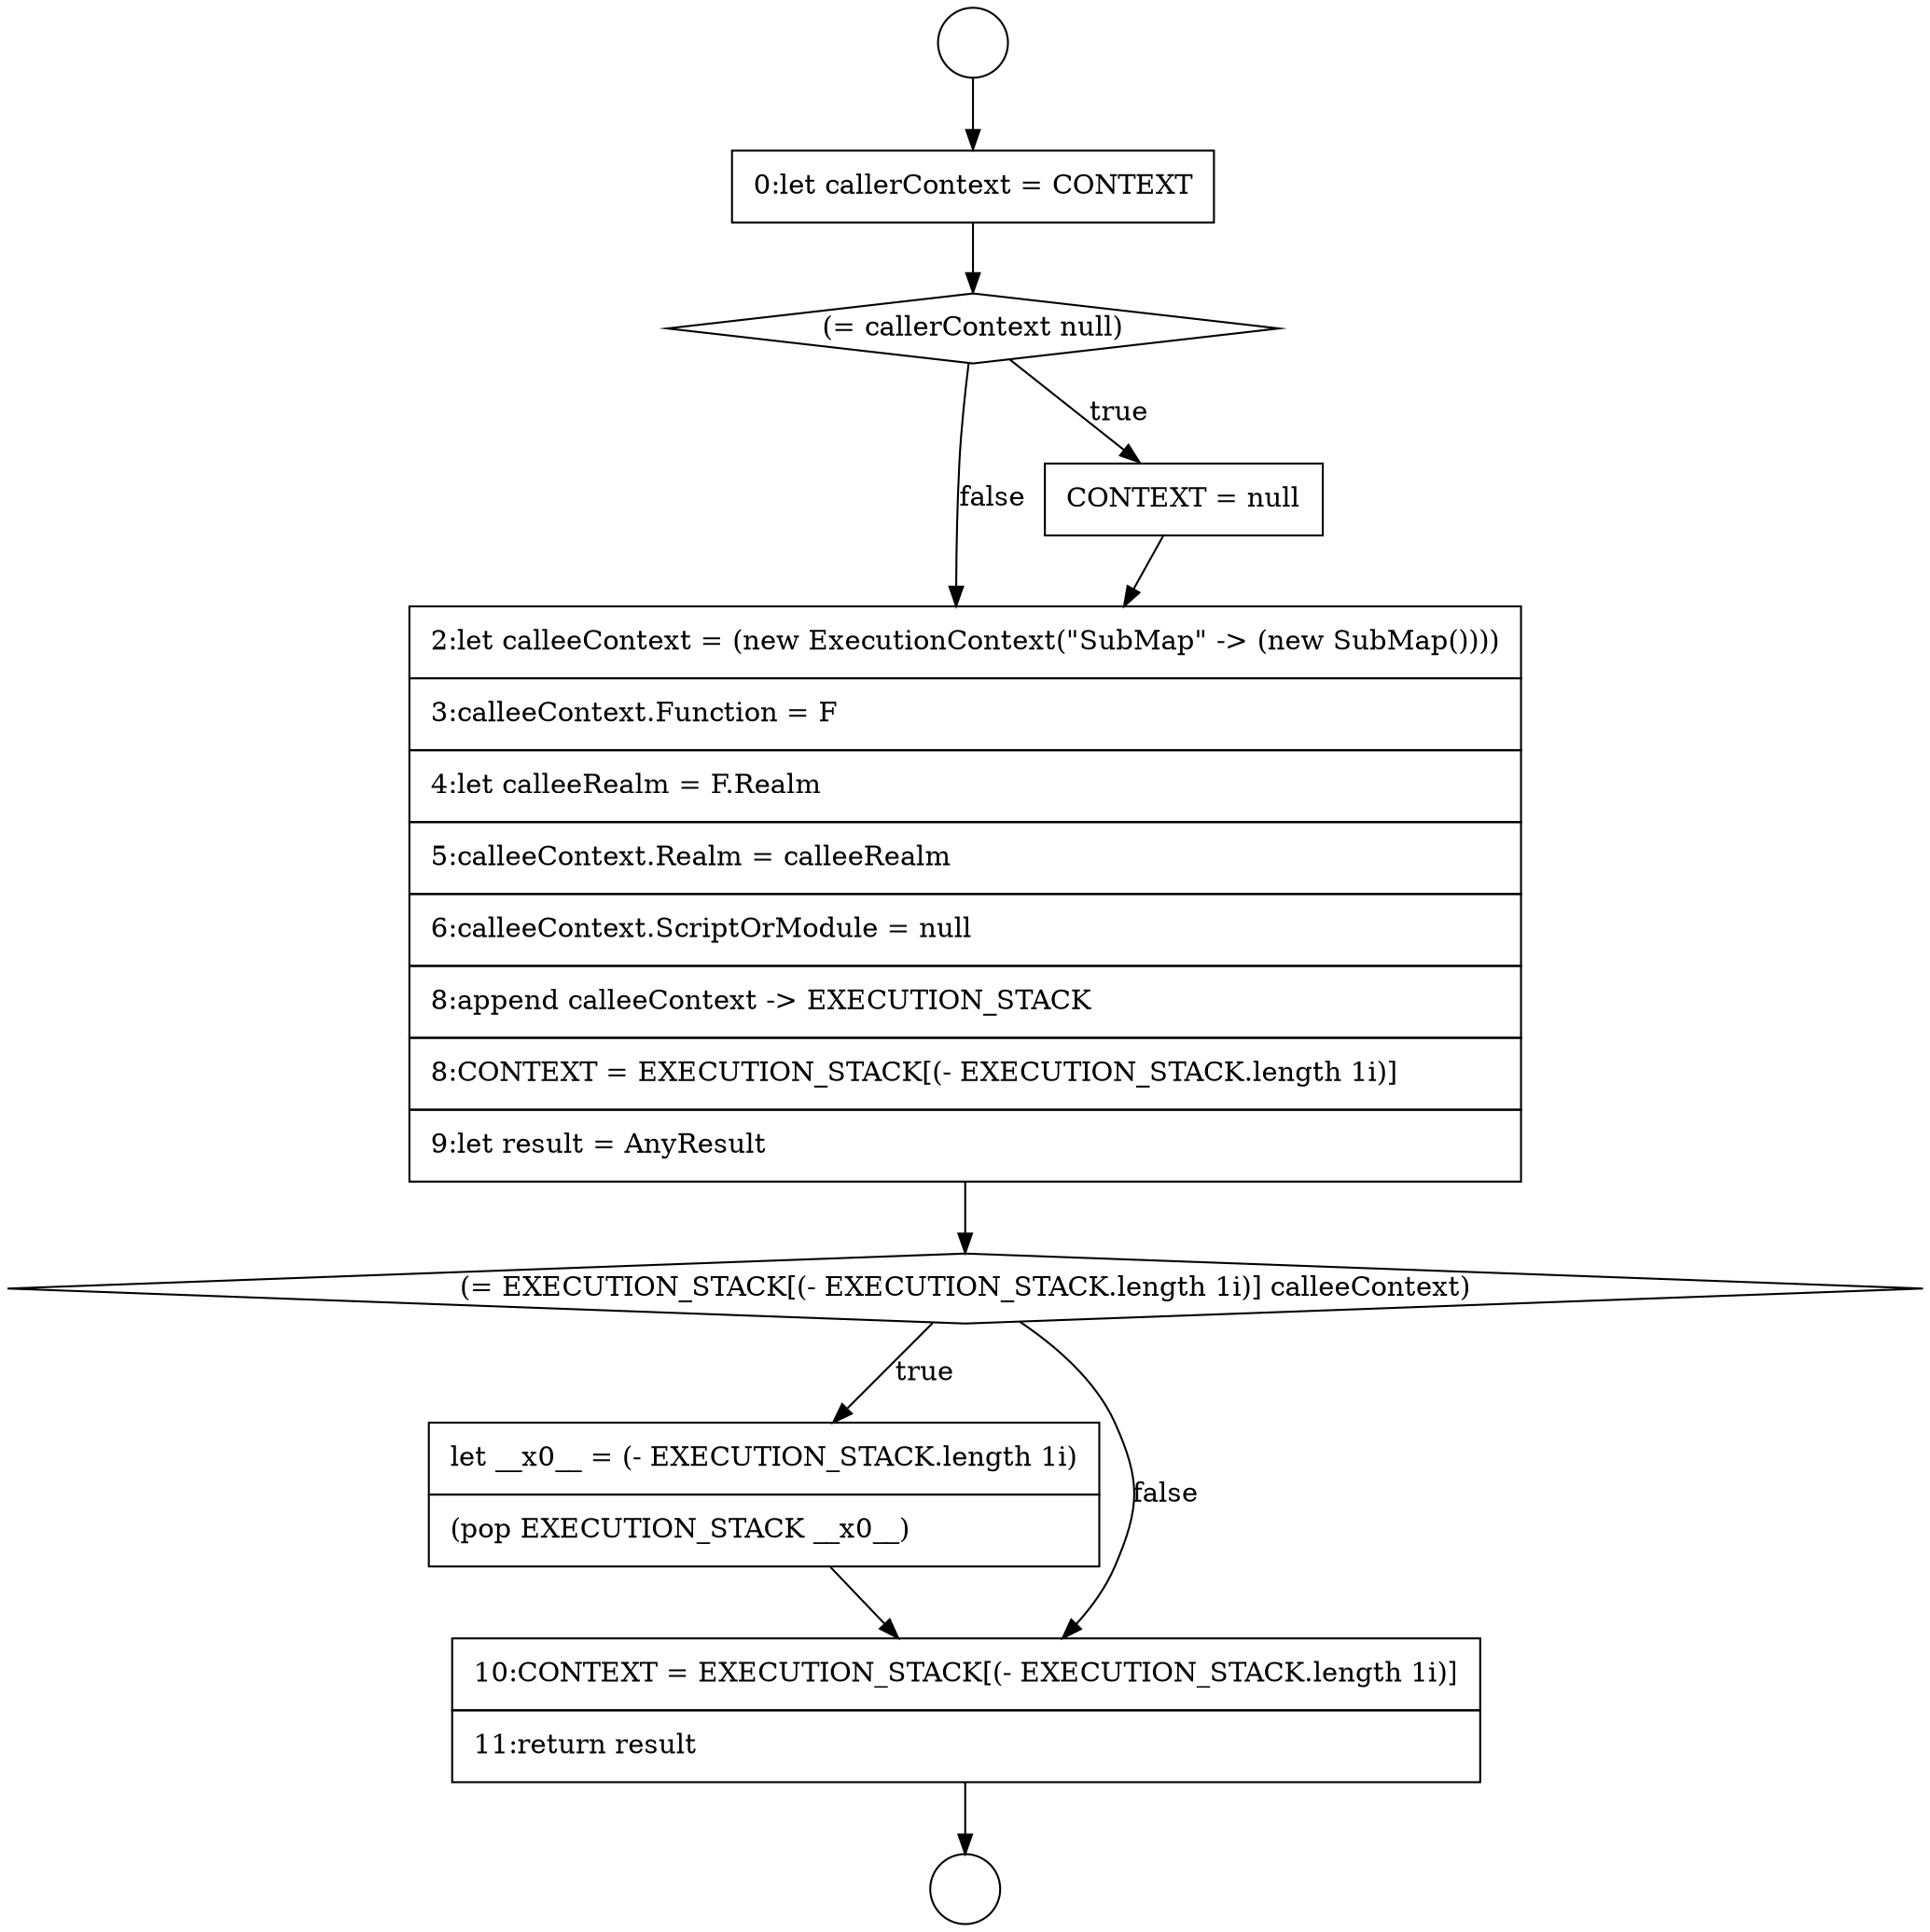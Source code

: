 digraph {
  node0 [shape=circle label=" " color="black" fillcolor="white" style=filled]
  node5 [shape=none, margin=0, label=<<font color="black">
    <table border="0" cellborder="1" cellspacing="0" cellpadding="10">
      <tr><td align="left">2:let calleeContext = (new ExecutionContext(&quot;SubMap&quot; -&gt; (new SubMap())))</td></tr>
      <tr><td align="left">3:calleeContext.Function = F</td></tr>
      <tr><td align="left">4:let calleeRealm = F.Realm</td></tr>
      <tr><td align="left">5:calleeContext.Realm = calleeRealm</td></tr>
      <tr><td align="left">6:calleeContext.ScriptOrModule = null</td></tr>
      <tr><td align="left">8:append calleeContext -&gt; EXECUTION_STACK</td></tr>
      <tr><td align="left">8:CONTEXT = EXECUTION_STACK[(- EXECUTION_STACK.length 1i)]</td></tr>
      <tr><td align="left">9:let result = AnyResult</td></tr>
    </table>
  </font>> color="black" fillcolor="white" style=filled]
  node1 [shape=circle label=" " color="black" fillcolor="white" style=filled]
  node6 [shape=diamond, label=<<font color="black">(= EXECUTION_STACK[(- EXECUTION_STACK.length 1i)] calleeContext)</font>> color="black" fillcolor="white" style=filled]
  node2 [shape=none, margin=0, label=<<font color="black">
    <table border="0" cellborder="1" cellspacing="0" cellpadding="10">
      <tr><td align="left">0:let callerContext = CONTEXT</td></tr>
    </table>
  </font>> color="black" fillcolor="white" style=filled]
  node7 [shape=none, margin=0, label=<<font color="black">
    <table border="0" cellborder="1" cellspacing="0" cellpadding="10">
      <tr><td align="left">let __x0__ = (- EXECUTION_STACK.length 1i)</td></tr>
      <tr><td align="left">(pop EXECUTION_STACK __x0__)</td></tr>
    </table>
  </font>> color="black" fillcolor="white" style=filled]
  node3 [shape=diamond, label=<<font color="black">(= callerContext null)</font>> color="black" fillcolor="white" style=filled]
  node8 [shape=none, margin=0, label=<<font color="black">
    <table border="0" cellborder="1" cellspacing="0" cellpadding="10">
      <tr><td align="left">10:CONTEXT = EXECUTION_STACK[(- EXECUTION_STACK.length 1i)]</td></tr>
      <tr><td align="left">11:return result</td></tr>
    </table>
  </font>> color="black" fillcolor="white" style=filled]
  node4 [shape=none, margin=0, label=<<font color="black">
    <table border="0" cellborder="1" cellspacing="0" cellpadding="10">
      <tr><td align="left">CONTEXT = null</td></tr>
    </table>
  </font>> color="black" fillcolor="white" style=filled]
  node5 -> node6 [ color="black"]
  node8 -> node1 [ color="black"]
  node0 -> node2 [ color="black"]
  node4 -> node5 [ color="black"]
  node6 -> node7 [label=<<font color="black">true</font>> color="black"]
  node6 -> node8 [label=<<font color="black">false</font>> color="black"]
  node7 -> node8 [ color="black"]
  node2 -> node3 [ color="black"]
  node3 -> node4 [label=<<font color="black">true</font>> color="black"]
  node3 -> node5 [label=<<font color="black">false</font>> color="black"]
}
